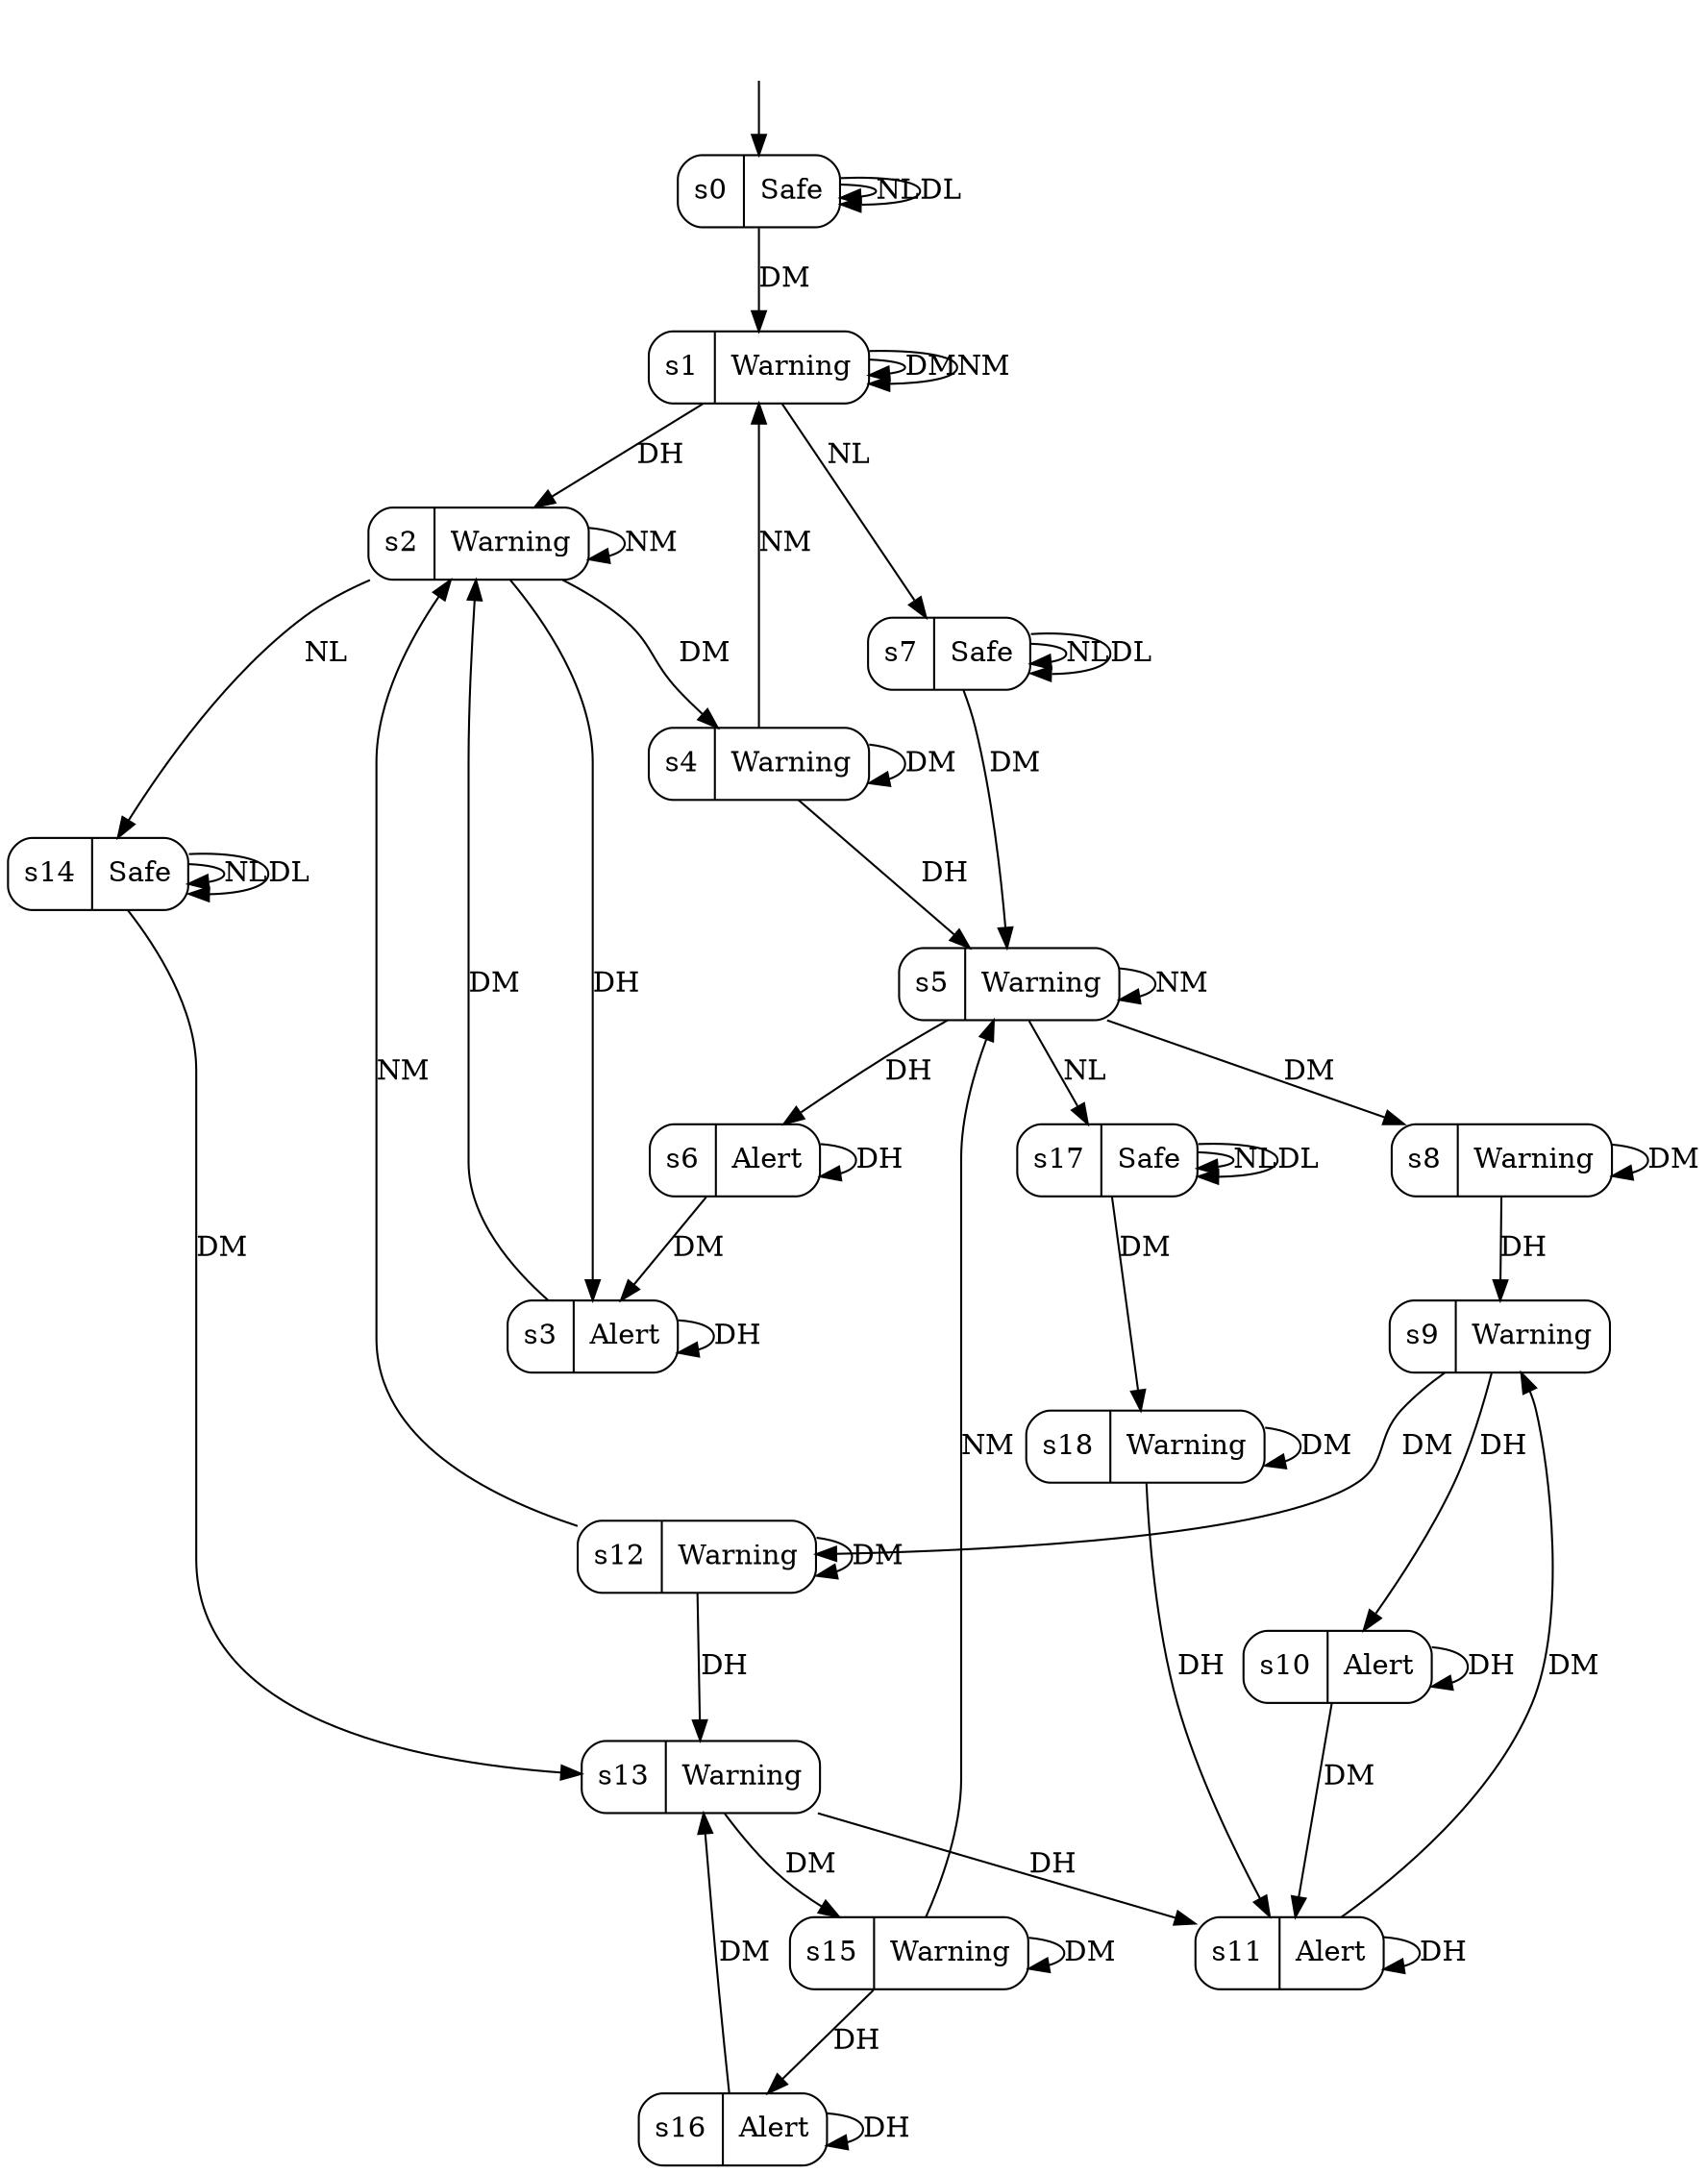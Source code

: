 digraph Trace_2nd {
s0 [label="s0|Safe", shape=record, style=rounded];
s1 [label="s1|Warning", shape=record, style=rounded];
s2 [label="s2|Warning", shape=record, style=rounded];
s3 [label="s3|Alert", shape=record, style=rounded];
s4 [label="s4|Warning", shape=record, style=rounded];
s5 [label="s5|Warning", shape=record, style=rounded];
s6 [label="s6|Alert", shape=record, style=rounded];
s7 [label="s7|Safe", shape=record, style=rounded];
s8 [label="s8|Warning", shape=record, style=rounded];
s9 [label="s9|Warning", shape=record, style=rounded];
s10 [label="s10|Alert", shape=record, style=rounded];
s11 [label="s11|Alert", shape=record, style=rounded];
s12 [label="s12|Warning", shape=record, style=rounded];
s13 [label="s13|Warning", shape=record, style=rounded];
s14 [label="s14|Safe", shape=record, style=rounded];
s15 [label="s15|Warning", shape=record, style=rounded];
s16 [label="s16|Alert", shape=record, style=rounded];
s17 [label="s17|Safe", shape=record, style=rounded];
s18 [label="s18|Warning", shape=record, style=rounded];
s0 -> s0  [label="NL"];
s0 -> s0  [label="DL"];
s0 -> s1  [label="DM"];
s1 -> s1  [label="DM"];
s1 -> s2  [label="DH"];
s1 -> s1  [label="NM"];
s1 -> s7  [label="NL"];
s2 -> s3  [label="DH"];
s2 -> s4  [label="DM"];
s2 -> s2  [label="NM"];
s2 -> s14  [label="NL"];
s3 -> s3  [label="DH"];
s3 -> s2  [label="DM"];
s4 -> s4  [label="DM"];
s4 -> s5  [label="DH"];
s4 -> s1  [label="NM"];
s5 -> s6  [label="DH"];
s5 -> s8  [label="DM"];
s5 -> s5  [label="NM"];
s5 -> s17  [label="NL"];
s6 -> s6  [label="DH"];
s6 -> s3  [label="DM"];
s7 -> s7  [label="NL"];
s7 -> s7  [label="DL"];
s7 -> s5  [label="DM"];
s8 -> s8  [label="DM"];
s8 -> s9  [label="DH"];
s9 -> s10  [label="DH"];
s9 -> s12  [label="DM"];
s10 -> s10  [label="DH"];
s10 -> s11  [label="DM"];
s11 -> s9  [label="DM"];
s11 -> s11  [label="DH"];
s12 -> s12  [label="DM"];
s12 -> s13  [label="DH"];
s12 -> s2  [label="NM"];
s13 -> s11  [label="DH"];
s13 -> s15  [label="DM"];
s14 -> s14  [label="NL"];
s14 -> s14  [label="DL"];
s14 -> s13  [label="DM"];
s15 -> s15  [label="DM"];
s15 -> s16  [label="DH"];
s15 -> s5  [label="NM"];
s16 -> s16  [label="DH"];
s16 -> s13  [label="DM"];
s17 -> s17  [label="NL"];
s17 -> s17  [label="DL"];
s17 -> s18  [label="DM"];
s18 -> s18  [label="DM"];
s18 -> s11  [label="DH"];
__start0 [label="", shape=none];
__start0 -> s0  [label=""];
}
